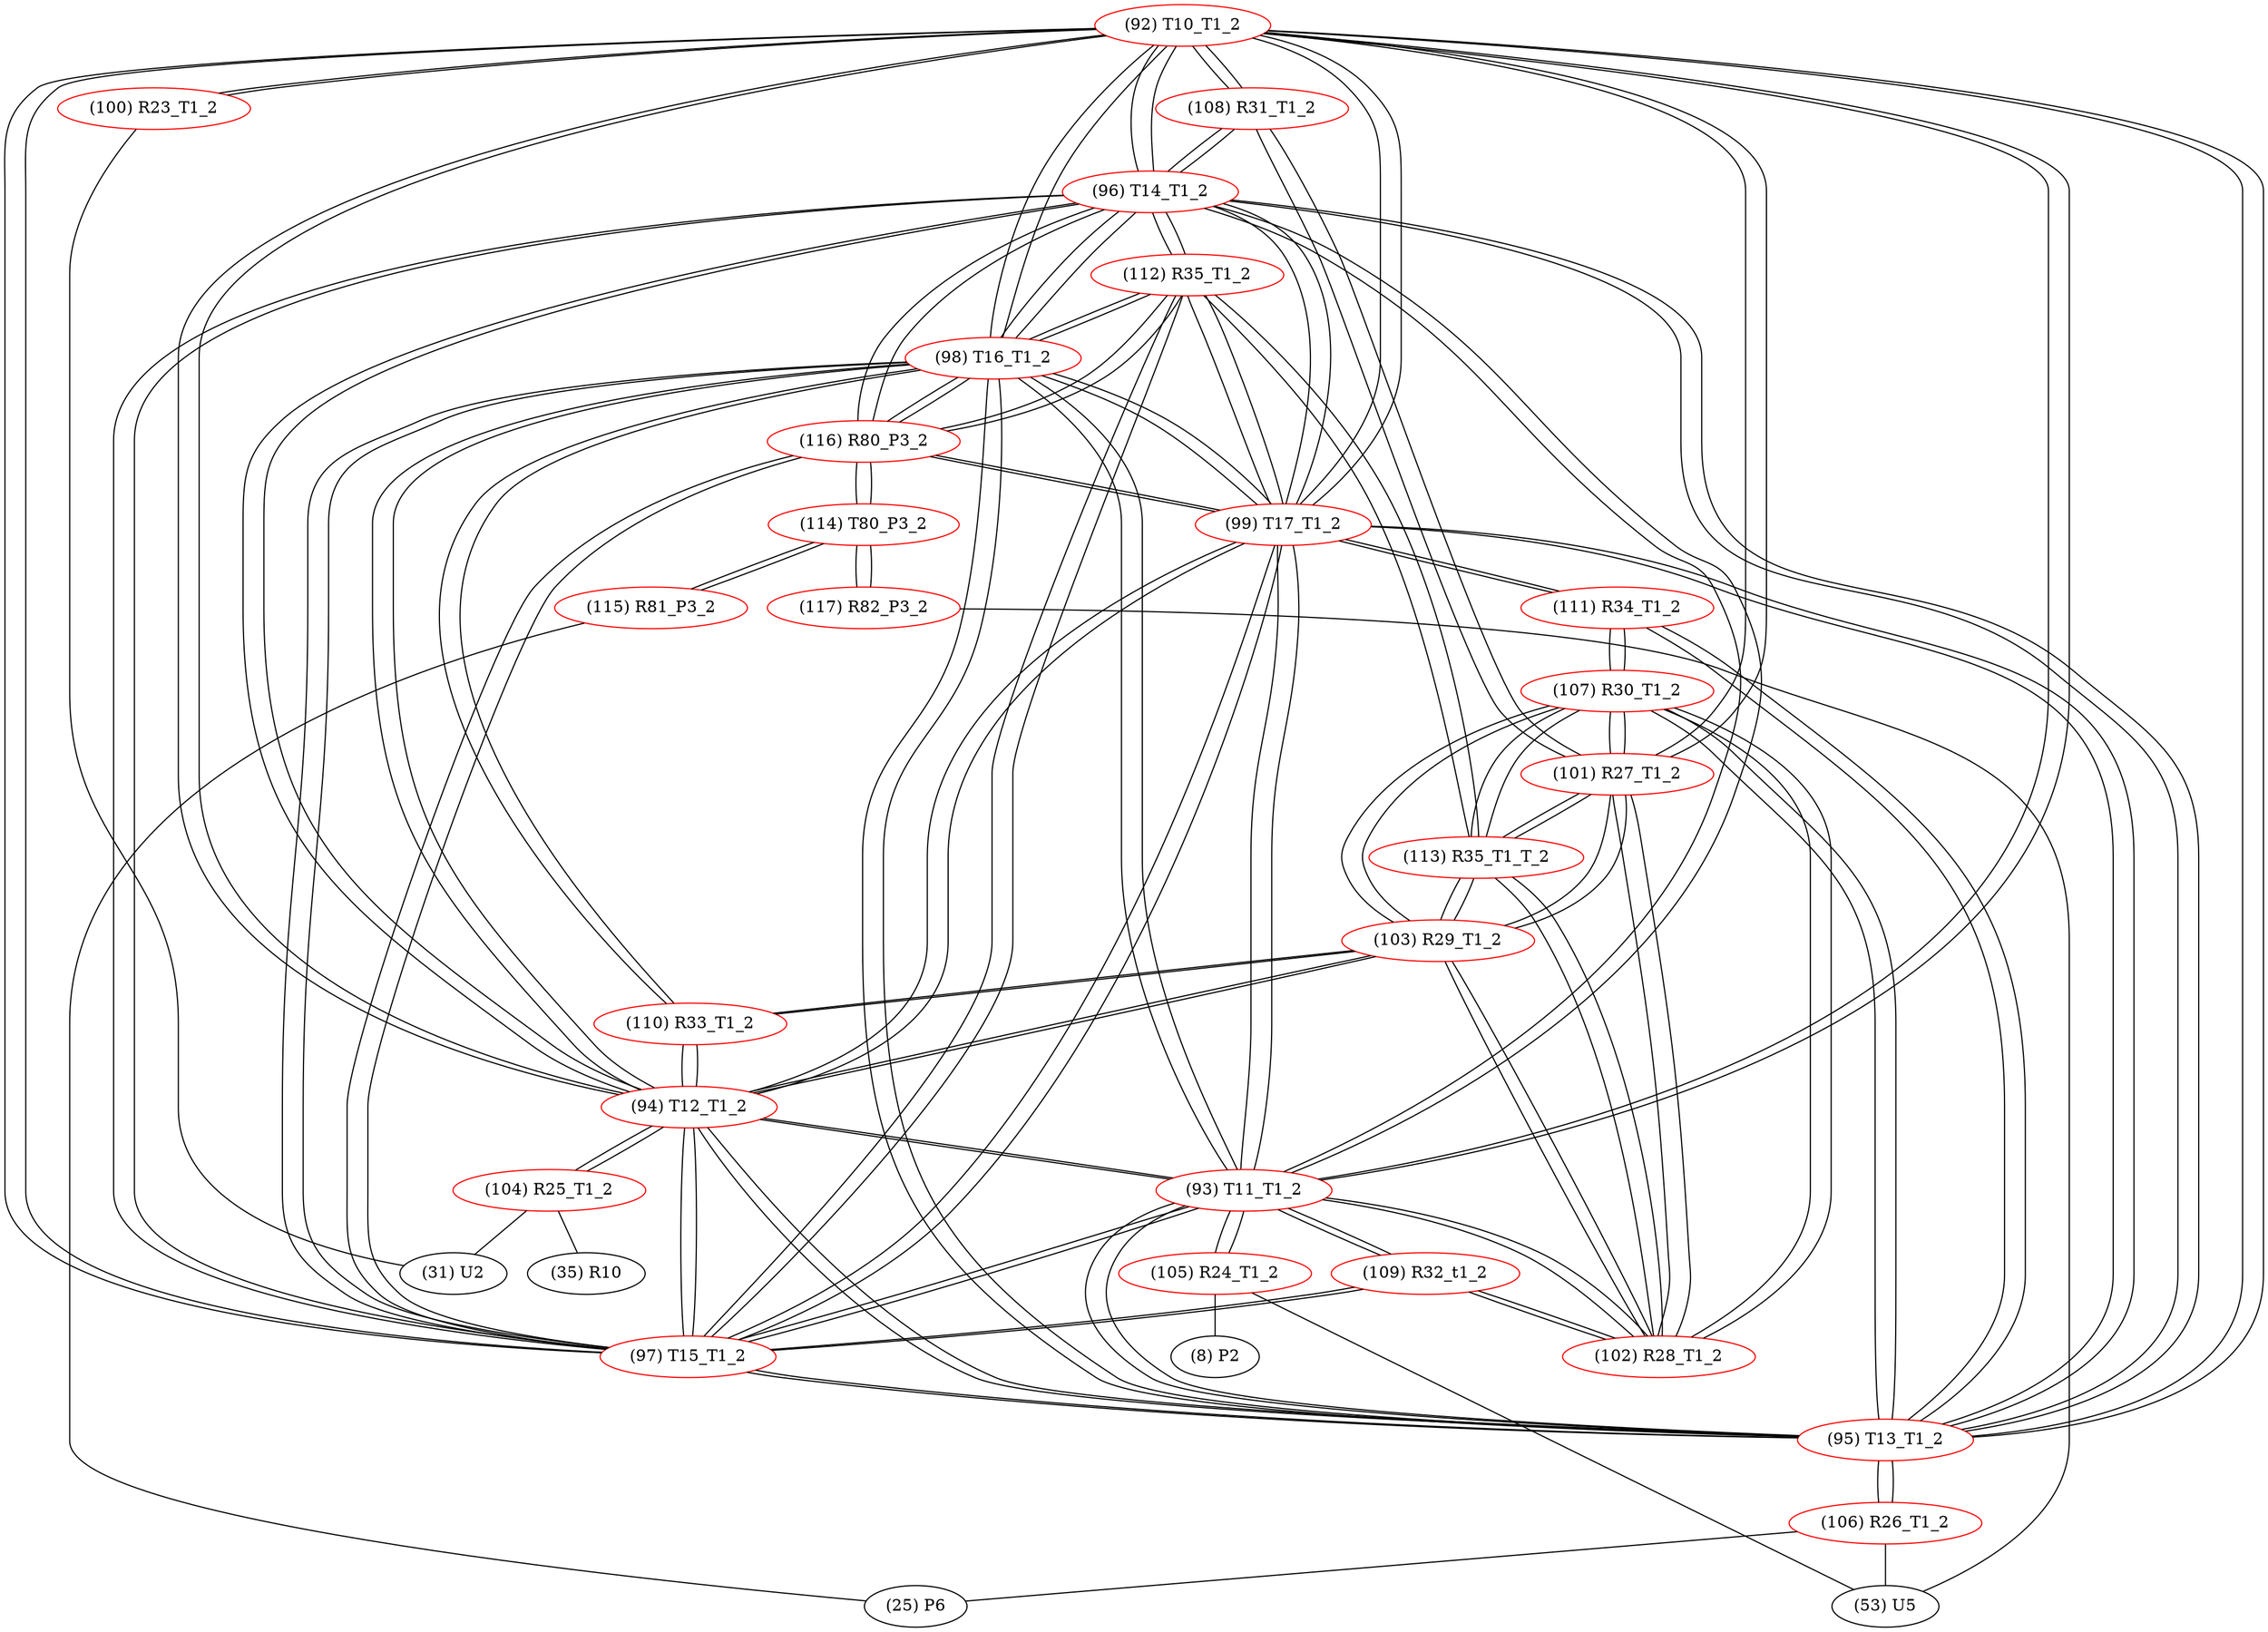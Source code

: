 graph {
	92 [label="(92) T10_T1_2" color=red]
	100 [label="(100) R23_T1_2"]
	108 [label="(108) R31_T1_2"]
	101 [label="(101) R27_T1_2"]
	98 [label="(98) T16_T1_2"]
	99 [label="(99) T17_T1_2"]
	97 [label="(97) T15_T1_2"]
	94 [label="(94) T12_T1_2"]
	96 [label="(96) T14_T1_2"]
	95 [label="(95) T13_T1_2"]
	93 [label="(93) T11_T1_2"]
	93 [label="(93) T11_T1_2" color=red]
	105 [label="(105) R24_T1_2"]
	102 [label="(102) R28_T1_2"]
	109 [label="(109) R32_t1_2"]
	92 [label="(92) T10_T1_2"]
	98 [label="(98) T16_T1_2"]
	99 [label="(99) T17_T1_2"]
	97 [label="(97) T15_T1_2"]
	94 [label="(94) T12_T1_2"]
	96 [label="(96) T14_T1_2"]
	95 [label="(95) T13_T1_2"]
	94 [label="(94) T12_T1_2" color=red]
	110 [label="(110) R33_T1_2"]
	103 [label="(103) R29_T1_2"]
	104 [label="(104) R25_T1_2"]
	92 [label="(92) T10_T1_2"]
	98 [label="(98) T16_T1_2"]
	99 [label="(99) T17_T1_2"]
	97 [label="(97) T15_T1_2"]
	96 [label="(96) T14_T1_2"]
	95 [label="(95) T13_T1_2"]
	93 [label="(93) T11_T1_2"]
	95 [label="(95) T13_T1_2" color=red]
	107 [label="(107) R30_T1_2"]
	111 [label="(111) R34_T1_2"]
	106 [label="(106) R26_T1_2"]
	92 [label="(92) T10_T1_2"]
	98 [label="(98) T16_T1_2"]
	99 [label="(99) T17_T1_2"]
	97 [label="(97) T15_T1_2"]
	94 [label="(94) T12_T1_2"]
	96 [label="(96) T14_T1_2"]
	93 [label="(93) T11_T1_2"]
	96 [label="(96) T14_T1_2" color=red]
	92 [label="(92) T10_T1_2"]
	98 [label="(98) T16_T1_2"]
	99 [label="(99) T17_T1_2"]
	97 [label="(97) T15_T1_2"]
	94 [label="(94) T12_T1_2"]
	95 [label="(95) T13_T1_2"]
	93 [label="(93) T11_T1_2"]
	108 [label="(108) R31_T1_2"]
	116 [label="(116) R80_P3_2"]
	112 [label="(112) R35_T1_2"]
	97 [label="(97) T15_T1_2" color=red]
	109 [label="(109) R32_t1_2"]
	92 [label="(92) T10_T1_2"]
	98 [label="(98) T16_T1_2"]
	99 [label="(99) T17_T1_2"]
	94 [label="(94) T12_T1_2"]
	96 [label="(96) T14_T1_2"]
	95 [label="(95) T13_T1_2"]
	93 [label="(93) T11_T1_2"]
	116 [label="(116) R80_P3_2"]
	112 [label="(112) R35_T1_2"]
	98 [label="(98) T16_T1_2" color=red]
	110 [label="(110) R33_T1_2"]
	92 [label="(92) T10_T1_2"]
	99 [label="(99) T17_T1_2"]
	97 [label="(97) T15_T1_2"]
	94 [label="(94) T12_T1_2"]
	96 [label="(96) T14_T1_2"]
	95 [label="(95) T13_T1_2"]
	93 [label="(93) T11_T1_2"]
	116 [label="(116) R80_P3_2"]
	112 [label="(112) R35_T1_2"]
	99 [label="(99) T17_T1_2" color=red]
	111 [label="(111) R34_T1_2"]
	92 [label="(92) T10_T1_2"]
	98 [label="(98) T16_T1_2"]
	97 [label="(97) T15_T1_2"]
	94 [label="(94) T12_T1_2"]
	96 [label="(96) T14_T1_2"]
	95 [label="(95) T13_T1_2"]
	93 [label="(93) T11_T1_2"]
	116 [label="(116) R80_P3_2"]
	112 [label="(112) R35_T1_2"]
	100 [label="(100) R23_T1_2" color=red]
	31 [label="(31) U2"]
	92 [label="(92) T10_T1_2"]
	101 [label="(101) R27_T1_2" color=red]
	107 [label="(107) R30_T1_2"]
	113 [label="(113) R35_T1_T_2"]
	103 [label="(103) R29_T1_2"]
	102 [label="(102) R28_T1_2"]
	92 [label="(92) T10_T1_2"]
	108 [label="(108) R31_T1_2"]
	102 [label="(102) R28_T1_2" color=red]
	107 [label="(107) R30_T1_2"]
	113 [label="(113) R35_T1_T_2"]
	103 [label="(103) R29_T1_2"]
	101 [label="(101) R27_T1_2"]
	93 [label="(93) T11_T1_2"]
	109 [label="(109) R32_t1_2"]
	103 [label="(103) R29_T1_2" color=red]
	107 [label="(107) R30_T1_2"]
	113 [label="(113) R35_T1_T_2"]
	102 [label="(102) R28_T1_2"]
	101 [label="(101) R27_T1_2"]
	110 [label="(110) R33_T1_2"]
	94 [label="(94) T12_T1_2"]
	104 [label="(104) R25_T1_2" color=red]
	31 [label="(31) U2"]
	35 [label="(35) R10"]
	94 [label="(94) T12_T1_2"]
	105 [label="(105) R24_T1_2" color=red]
	8 [label="(8) P2"]
	53 [label="(53) U5"]
	93 [label="(93) T11_T1_2"]
	106 [label="(106) R26_T1_2" color=red]
	25 [label="(25) P6"]
	53 [label="(53) U5"]
	95 [label="(95) T13_T1_2"]
	107 [label="(107) R30_T1_2" color=red]
	113 [label="(113) R35_T1_T_2"]
	103 [label="(103) R29_T1_2"]
	102 [label="(102) R28_T1_2"]
	101 [label="(101) R27_T1_2"]
	111 [label="(111) R34_T1_2"]
	95 [label="(95) T13_T1_2"]
	108 [label="(108) R31_T1_2" color=red]
	92 [label="(92) T10_T1_2"]
	101 [label="(101) R27_T1_2"]
	96 [label="(96) T14_T1_2"]
	109 [label="(109) R32_t1_2" color=red]
	97 [label="(97) T15_T1_2"]
	93 [label="(93) T11_T1_2"]
	102 [label="(102) R28_T1_2"]
	110 [label="(110) R33_T1_2" color=red]
	98 [label="(98) T16_T1_2"]
	103 [label="(103) R29_T1_2"]
	94 [label="(94) T12_T1_2"]
	111 [label="(111) R34_T1_2" color=red]
	99 [label="(99) T17_T1_2"]
	107 [label="(107) R30_T1_2"]
	95 [label="(95) T13_T1_2"]
	112 [label="(112) R35_T1_2" color=red]
	113 [label="(113) R35_T1_T_2"]
	116 [label="(116) R80_P3_2"]
	99 [label="(99) T17_T1_2"]
	98 [label="(98) T16_T1_2"]
	97 [label="(97) T15_T1_2"]
	96 [label="(96) T14_T1_2"]
	113 [label="(113) R35_T1_T_2" color=red]
	107 [label="(107) R30_T1_2"]
	103 [label="(103) R29_T1_2"]
	102 [label="(102) R28_T1_2"]
	101 [label="(101) R27_T1_2"]
	112 [label="(112) R35_T1_2"]
	114 [label="(114) T80_P3_2" color=red]
	115 [label="(115) R81_P3_2"]
	117 [label="(117) R82_P3_2"]
	116 [label="(116) R80_P3_2"]
	115 [label="(115) R81_P3_2" color=red]
	25 [label="(25) P6"]
	114 [label="(114) T80_P3_2"]
	116 [label="(116) R80_P3_2" color=red]
	99 [label="(99) T17_T1_2"]
	112 [label="(112) R35_T1_2"]
	98 [label="(98) T16_T1_2"]
	97 [label="(97) T15_T1_2"]
	96 [label="(96) T14_T1_2"]
	114 [label="(114) T80_P3_2"]
	117 [label="(117) R82_P3_2" color=red]
	53 [label="(53) U5"]
	114 [label="(114) T80_P3_2"]
	92 -- 100
	92 -- 108
	92 -- 101
	92 -- 98
	92 -- 99
	92 -- 97
	92 -- 94
	92 -- 96
	92 -- 95
	92 -- 93
	93 -- 105
	93 -- 102
	93 -- 109
	93 -- 92
	93 -- 98
	93 -- 99
	93 -- 97
	93 -- 94
	93 -- 96
	93 -- 95
	94 -- 110
	94 -- 103
	94 -- 104
	94 -- 92
	94 -- 98
	94 -- 99
	94 -- 97
	94 -- 96
	94 -- 95
	94 -- 93
	95 -- 107
	95 -- 111
	95 -- 106
	95 -- 92
	95 -- 98
	95 -- 99
	95 -- 97
	95 -- 94
	95 -- 96
	95 -- 93
	96 -- 92
	96 -- 98
	96 -- 99
	96 -- 97
	96 -- 94
	96 -- 95
	96 -- 93
	96 -- 108
	96 -- 116
	96 -- 112
	97 -- 109
	97 -- 92
	97 -- 98
	97 -- 99
	97 -- 94
	97 -- 96
	97 -- 95
	97 -- 93
	97 -- 116
	97 -- 112
	98 -- 110
	98 -- 92
	98 -- 99
	98 -- 97
	98 -- 94
	98 -- 96
	98 -- 95
	98 -- 93
	98 -- 116
	98 -- 112
	99 -- 111
	99 -- 92
	99 -- 98
	99 -- 97
	99 -- 94
	99 -- 96
	99 -- 95
	99 -- 93
	99 -- 116
	99 -- 112
	100 -- 31
	100 -- 92
	101 -- 107
	101 -- 113
	101 -- 103
	101 -- 102
	101 -- 92
	101 -- 108
	102 -- 107
	102 -- 113
	102 -- 103
	102 -- 101
	102 -- 93
	102 -- 109
	103 -- 107
	103 -- 113
	103 -- 102
	103 -- 101
	103 -- 110
	103 -- 94
	104 -- 31
	104 -- 35
	104 -- 94
	105 -- 8
	105 -- 53
	105 -- 93
	106 -- 25
	106 -- 53
	106 -- 95
	107 -- 113
	107 -- 103
	107 -- 102
	107 -- 101
	107 -- 111
	107 -- 95
	108 -- 92
	108 -- 101
	108 -- 96
	109 -- 97
	109 -- 93
	109 -- 102
	110 -- 98
	110 -- 103
	110 -- 94
	111 -- 99
	111 -- 107
	111 -- 95
	112 -- 113
	112 -- 116
	112 -- 99
	112 -- 98
	112 -- 97
	112 -- 96
	113 -- 107
	113 -- 103
	113 -- 102
	113 -- 101
	113 -- 112
	114 -- 115
	114 -- 117
	114 -- 116
	115 -- 25
	115 -- 114
	116 -- 99
	116 -- 112
	116 -- 98
	116 -- 97
	116 -- 96
	116 -- 114
	117 -- 53
	117 -- 114
}
